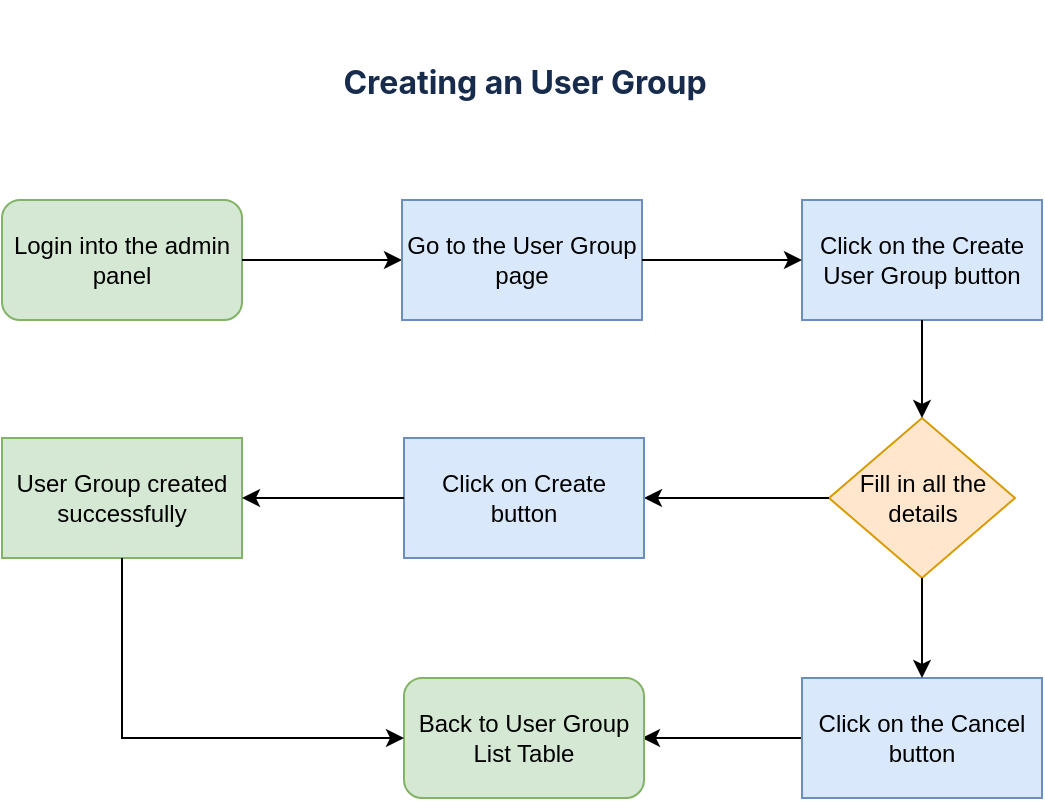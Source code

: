 <mxfile version="20.8.3" type="github" pages="2"><diagram id="rOIHmVFInO7fY2tX-GWs" name="Page-1"><mxGraphModel dx="1194" dy="1861" grid="1" gridSize="10" guides="1" tooltips="1" connect="1" arrows="1" fold="1" page="1" pageScale="1" pageWidth="827" pageHeight="1169" math="0" shadow="0"><root><mxCell id="0"/><mxCell id="1" parent="0"/><mxCell id="w_gV-JhpHCXiJDaaRXHK-1" style="edgeStyle=orthogonalEdgeStyle;rounded=0;orthogonalLoop=1;jettySize=auto;html=1;exitX=0.5;exitY=1;exitDx=0;exitDy=0;" parent="1" edge="1"><mxGeometry relative="1" as="geometry"><mxPoint x="498" y="-999" as="sourcePoint"/><mxPoint x="498" y="-999" as="targetPoint"/></mxGeometry></mxCell><mxCell id="w_gV-JhpHCXiJDaaRXHK-2" value="&lt;font style=&quot;font-size: 12px;&quot;&gt;Login into the admin panel&lt;/font&gt;" style="rounded=1;whiteSpace=wrap;html=1;fontSize=10;fillColor=#d5e8d4;strokeColor=#82b366;" parent="1" vertex="1"><mxGeometry x="193" y="-1069" width="120" height="60" as="geometry"/></mxCell><mxCell id="w_gV-JhpHCXiJDaaRXHK-3" value="" style="endArrow=classic;html=1;rounded=0;fontSize=10;exitX=1;exitY=0.5;exitDx=0;exitDy=0;" parent="1" source="w_gV-JhpHCXiJDaaRXHK-2" edge="1"><mxGeometry width="50" height="50" relative="1" as="geometry"><mxPoint x="503" y="-1039" as="sourcePoint"/><mxPoint x="393" y="-1039" as="targetPoint"/></mxGeometry></mxCell><mxCell id="w_gV-JhpHCXiJDaaRXHK-4" value="&lt;font style=&quot;font-size: 12px;&quot;&gt;Go to the User Group page&lt;/font&gt;" style="rounded=0;whiteSpace=wrap;html=1;fontSize=10;fillColor=#dae8fc;strokeColor=#6c8ebf;" parent="1" vertex="1"><mxGeometry x="393" y="-1069" width="120" height="60" as="geometry"/></mxCell><mxCell id="w_gV-JhpHCXiJDaaRXHK-5" value="&lt;font style=&quot;font-size: 12px;&quot;&gt;Click on the Create User Group button&lt;/font&gt;" style="rounded=0;whiteSpace=wrap;html=1;fontSize=10;fillColor=#dae8fc;strokeColor=#6c8ebf;" parent="1" vertex="1"><mxGeometry x="593" y="-1069" width="120" height="60" as="geometry"/></mxCell><mxCell id="w_gV-JhpHCXiJDaaRXHK-7" value="" style="endArrow=classic;html=1;rounded=0;fontSize=12;entryX=0;entryY=0.5;entryDx=0;entryDy=0;exitX=1;exitY=0.5;exitDx=0;exitDy=0;" parent="1" source="w_gV-JhpHCXiJDaaRXHK-4" target="w_gV-JhpHCXiJDaaRXHK-5" edge="1"><mxGeometry width="50" height="50" relative="1" as="geometry"><mxPoint x="503" y="-979" as="sourcePoint"/><mxPoint x="553" y="-1029" as="targetPoint"/></mxGeometry></mxCell><mxCell id="w_gV-JhpHCXiJDaaRXHK-27" value="&lt;h4 style=&quot;margin: 1.357em 0px 0px; padding: 0px; font-size: 16px; line-height: 1.428; color: rgb(23, 43, 77); letter-spacing: -0.003em; scroll-margin-top: 56px; font-family: -apple-system, &amp;quot;system-ui&amp;quot;, &amp;quot;Segoe UI&amp;quot;, Roboto, Oxygen, Ubuntu, &amp;quot;Fira Sans&amp;quot;, &amp;quot;Droid Sans&amp;quot;, &amp;quot;Helvetica Neue&amp;quot;, sans-serif; text-align: start; background-color: rgb(255, 255, 255);&quot; data-renderer-start-pos=&quot;4204&quot; id=&quot;Creating-a-Table-QR-Code&quot;&gt;Creating an User Group&lt;/h4&gt;" style="text;html=1;align=center;verticalAlign=middle;resizable=0;points=[];autosize=1;strokeColor=none;fillColor=none;" parent="1" vertex="1"><mxGeometry x="354" y="-1169" width="200" height="60" as="geometry"/></mxCell><mxCell id="mvEvOTegaLtpZeSwrCpA-1" value="&lt;span style=&quot;font-size: 12px;&quot;&gt;Fill in all the details&lt;/span&gt;" style="rhombus;whiteSpace=wrap;html=1;fontSize=10;fillColor=#ffe6cc;strokeColor=#d79b00;rounded=0;" parent="1" vertex="1"><mxGeometry x="606.5" y="-960" width="93" height="80" as="geometry"/></mxCell><mxCell id="mvEvOTegaLtpZeSwrCpA-3" value="" style="endArrow=classic;html=1;rounded=0;exitX=0.5;exitY=1;exitDx=0;exitDy=0;entryX=0.5;entryY=0;entryDx=0;entryDy=0;" parent="1" source="w_gV-JhpHCXiJDaaRXHK-5" target="mvEvOTegaLtpZeSwrCpA-1" edge="1"><mxGeometry width="50" height="50" relative="1" as="geometry"><mxPoint x="420" y="-760" as="sourcePoint"/><mxPoint x="470" y="-810" as="targetPoint"/></mxGeometry></mxCell><mxCell id="mvEvOTegaLtpZeSwrCpA-4" value="" style="endArrow=classic;html=1;rounded=0;exitX=0;exitY=0.5;exitDx=0;exitDy=0;entryX=1;entryY=0.5;entryDx=0;entryDy=0;" parent="1" source="mvEvOTegaLtpZeSwrCpA-1" target="mvEvOTegaLtpZeSwrCpA-5" edge="1"><mxGeometry width="50" height="50" relative="1" as="geometry"><mxPoint x="420" y="-760" as="sourcePoint"/><mxPoint x="580" y="-880" as="targetPoint"/></mxGeometry></mxCell><mxCell id="mvEvOTegaLtpZeSwrCpA-5" value="Click on Create button" style="rounded=0;whiteSpace=wrap;html=1;fillColor=#dae8fc;strokeColor=#6c8ebf;" parent="1" vertex="1"><mxGeometry x="394" y="-950" width="120" height="60" as="geometry"/></mxCell><mxCell id="mvEvOTegaLtpZeSwrCpA-6" value="User Group created successfully" style="rounded=0;whiteSpace=wrap;html=1;fillColor=#d5e8d4;strokeColor=#82b366;" parent="1" vertex="1"><mxGeometry x="193" y="-950" width="120" height="60" as="geometry"/></mxCell><mxCell id="mvEvOTegaLtpZeSwrCpA-7" value="" style="endArrow=classic;html=1;rounded=0;exitX=0;exitY=0.5;exitDx=0;exitDy=0;entryX=1;entryY=0.5;entryDx=0;entryDy=0;" parent="1" source="mvEvOTegaLtpZeSwrCpA-5" target="mvEvOTegaLtpZeSwrCpA-6" edge="1"><mxGeometry width="50" height="50" relative="1" as="geometry"><mxPoint x="420" y="-720" as="sourcePoint"/><mxPoint x="470" y="-770" as="targetPoint"/></mxGeometry></mxCell><mxCell id="mvEvOTegaLtpZeSwrCpA-12" value="" style="edgeStyle=orthogonalEdgeStyle;rounded=0;orthogonalLoop=1;jettySize=auto;html=1;" parent="1" source="mvEvOTegaLtpZeSwrCpA-8" edge="1"><mxGeometry relative="1" as="geometry"><mxPoint x="513" y="-800" as="targetPoint"/></mxGeometry></mxCell><mxCell id="mvEvOTegaLtpZeSwrCpA-8" value="Click on the Cancel button" style="rounded=0;whiteSpace=wrap;html=1;fillColor=#dae8fc;strokeColor=#6c8ebf;" parent="1" vertex="1"><mxGeometry x="593" y="-830" width="120" height="60" as="geometry"/></mxCell><mxCell id="mvEvOTegaLtpZeSwrCpA-9" value="" style="endArrow=classic;html=1;rounded=0;exitX=0.5;exitY=1;exitDx=0;exitDy=0;entryX=0.5;entryY=0;entryDx=0;entryDy=0;" parent="1" source="mvEvOTegaLtpZeSwrCpA-1" target="mvEvOTegaLtpZeSwrCpA-8" edge="1"><mxGeometry width="50" height="50" relative="1" as="geometry"><mxPoint x="420" y="-720" as="sourcePoint"/><mxPoint x="470" y="-770" as="targetPoint"/></mxGeometry></mxCell><mxCell id="mvEvOTegaLtpZeSwrCpA-13" value="Back to User Group List Table" style="rounded=1;whiteSpace=wrap;html=1;fillColor=#d5e8d4;strokeColor=#82b366;" parent="1" vertex="1"><mxGeometry x="394" y="-830" width="120" height="60" as="geometry"/></mxCell><mxCell id="mvEvOTegaLtpZeSwrCpA-14" value="" style="endArrow=classic;html=1;rounded=0;exitX=0.5;exitY=1;exitDx=0;exitDy=0;entryX=0;entryY=0.5;entryDx=0;entryDy=0;" parent="1" source="mvEvOTegaLtpZeSwrCpA-6" target="mvEvOTegaLtpZeSwrCpA-13" edge="1"><mxGeometry width="50" height="50" relative="1" as="geometry"><mxPoint x="420" y="-730" as="sourcePoint"/><mxPoint x="470" y="-780" as="targetPoint"/><Array as="points"><mxPoint x="253" y="-800"/></Array></mxGeometry></mxCell></root></mxGraphModel></diagram><diagram id="4ZLItM8wxNHomdDWes8h" name="Page-2"><mxGraphModel dx="1194" dy="1861" grid="1" gridSize="10" guides="1" tooltips="1" connect="1" arrows="1" fold="1" page="1" pageScale="1" pageWidth="827" pageHeight="1169" math="0" shadow="0"><root><mxCell id="0"/><mxCell id="1" parent="0"/><mxCell id="6-Thc1_FdmvYe73xw8Iz-1" style="edgeStyle=orthogonalEdgeStyle;rounded=0;orthogonalLoop=1;jettySize=auto;html=1;exitX=0.5;exitY=1;exitDx=0;exitDy=0;" edge="1" parent="1"><mxGeometry relative="1" as="geometry"><mxPoint x="498" y="-999" as="sourcePoint"/><mxPoint x="498" y="-999" as="targetPoint"/></mxGeometry></mxCell><mxCell id="6-Thc1_FdmvYe73xw8Iz-2" value="&lt;font style=&quot;font-size: 12px;&quot;&gt;Login into the admin panel&lt;/font&gt;" style="rounded=1;whiteSpace=wrap;html=1;fontSize=10;fillColor=#d5e8d4;strokeColor=#82b366;" vertex="1" parent="1"><mxGeometry x="193" y="-1069" width="120" height="60" as="geometry"/></mxCell><mxCell id="6-Thc1_FdmvYe73xw8Iz-3" value="" style="endArrow=classic;html=1;rounded=0;fontSize=10;exitX=1;exitY=0.5;exitDx=0;exitDy=0;" edge="1" parent="1" source="6-Thc1_FdmvYe73xw8Iz-2"><mxGeometry width="50" height="50" relative="1" as="geometry"><mxPoint x="503" y="-1039" as="sourcePoint"/><mxPoint x="393" y="-1039" as="targetPoint"/></mxGeometry></mxCell><mxCell id="6-Thc1_FdmvYe73xw8Iz-4" value="&lt;font style=&quot;font-size: 12px;&quot;&gt;Go to the User Group page&lt;/font&gt;" style="rounded=0;whiteSpace=wrap;html=1;fontSize=10;fillColor=#dae8fc;strokeColor=#6c8ebf;" vertex="1" parent="1"><mxGeometry x="393" y="-1069" width="120" height="60" as="geometry"/></mxCell><mxCell id="6-Thc1_FdmvYe73xw8Iz-5" value="&lt;font style=&quot;font-size: 12px;&quot;&gt;Click on the Create User Group button&lt;/font&gt;" style="rounded=0;whiteSpace=wrap;html=1;fontSize=10;fillColor=#dae8fc;strokeColor=#6c8ebf;" vertex="1" parent="1"><mxGeometry x="593" y="-1069" width="120" height="60" as="geometry"/></mxCell><mxCell id="6-Thc1_FdmvYe73xw8Iz-6" value="" style="endArrow=classic;html=1;rounded=0;fontSize=12;entryX=0;entryY=0.5;entryDx=0;entryDy=0;exitX=1;exitY=0.5;exitDx=0;exitDy=0;" edge="1" parent="1" source="6-Thc1_FdmvYe73xw8Iz-4" target="6-Thc1_FdmvYe73xw8Iz-5"><mxGeometry width="50" height="50" relative="1" as="geometry"><mxPoint x="503" y="-979" as="sourcePoint"/><mxPoint x="553" y="-1029" as="targetPoint"/></mxGeometry></mxCell><mxCell id="6-Thc1_FdmvYe73xw8Iz-7" value="&lt;h4 style=&quot;margin: 1.357em 0px 0px; padding: 0px; font-size: 16px; line-height: 1.428; color: rgb(23, 43, 77); letter-spacing: -0.003em; scroll-margin-top: 56px; font-family: -apple-system, &amp;quot;system-ui&amp;quot;, &amp;quot;Segoe UI&amp;quot;, Roboto, Oxygen, Ubuntu, &amp;quot;Fira Sans&amp;quot;, &amp;quot;Droid Sans&amp;quot;, &amp;quot;Helvetica Neue&amp;quot;, sans-serif; text-align: start; background-color: rgb(255, 255, 255);&quot; data-renderer-start-pos=&quot;4204&quot; id=&quot;Creating-a-Table-QR-Code&quot;&gt;Editing an User Group&lt;/h4&gt;" style="text;html=1;align=center;verticalAlign=middle;resizable=0;points=[];autosize=1;strokeColor=none;fillColor=none;" vertex="1" parent="1"><mxGeometry x="359" y="-1169" width="190" height="60" as="geometry"/></mxCell><mxCell id="6-Thc1_FdmvYe73xw8Iz-8" value="&lt;span style=&quot;font-size: 12px;&quot;&gt;Update details and map outlets&lt;/span&gt;" style="rhombus;whiteSpace=wrap;html=1;fontSize=10;fillColor=#ffe6cc;strokeColor=#d79b00;rounded=0;" vertex="1" parent="1"><mxGeometry x="603.25" y="-960" width="99.5" height="110" as="geometry"/></mxCell><mxCell id="6-Thc1_FdmvYe73xw8Iz-9" value="" style="endArrow=classic;html=1;rounded=0;exitX=0.5;exitY=1;exitDx=0;exitDy=0;entryX=0.5;entryY=0;entryDx=0;entryDy=0;" edge="1" parent="1" source="6-Thc1_FdmvYe73xw8Iz-5" target="6-Thc1_FdmvYe73xw8Iz-8"><mxGeometry width="50" height="50" relative="1" as="geometry"><mxPoint x="420" y="-760" as="sourcePoint"/><mxPoint x="470" y="-810" as="targetPoint"/></mxGeometry></mxCell><mxCell id="6-Thc1_FdmvYe73xw8Iz-10" value="" style="endArrow=classic;html=1;rounded=0;exitX=0;exitY=0.5;exitDx=0;exitDy=0;entryX=1;entryY=0.5;entryDx=0;entryDy=0;" edge="1" parent="1" source="6-Thc1_FdmvYe73xw8Iz-8" target="6-Thc1_FdmvYe73xw8Iz-11"><mxGeometry width="50" height="50" relative="1" as="geometry"><mxPoint x="420" y="-760" as="sourcePoint"/><mxPoint x="580" y="-880" as="targetPoint"/></mxGeometry></mxCell><mxCell id="6-Thc1_FdmvYe73xw8Iz-11" value="Click on the Update button" style="rounded=0;whiteSpace=wrap;html=1;fillColor=#dae8fc;strokeColor=#6c8ebf;" vertex="1" parent="1"><mxGeometry x="394" y="-935" width="120" height="60" as="geometry"/></mxCell><mxCell id="6-Thc1_FdmvYe73xw8Iz-12" value="User Group updated successfully" style="rounded=0;whiteSpace=wrap;html=1;fillColor=#d5e8d4;strokeColor=#82b366;" vertex="1" parent="1"><mxGeometry x="193" y="-935" width="120" height="60" as="geometry"/></mxCell><mxCell id="6-Thc1_FdmvYe73xw8Iz-13" value="" style="endArrow=classic;html=1;rounded=0;exitX=0;exitY=0.5;exitDx=0;exitDy=0;entryX=1;entryY=0.5;entryDx=0;entryDy=0;" edge="1" parent="1" source="6-Thc1_FdmvYe73xw8Iz-11" target="6-Thc1_FdmvYe73xw8Iz-12"><mxGeometry width="50" height="50" relative="1" as="geometry"><mxPoint x="420" y="-720" as="sourcePoint"/><mxPoint x="470" y="-770" as="targetPoint"/></mxGeometry></mxCell><mxCell id="6-Thc1_FdmvYe73xw8Iz-14" value="" style="edgeStyle=orthogonalEdgeStyle;rounded=0;orthogonalLoop=1;jettySize=auto;html=1;entryX=1;entryY=0.5;entryDx=0;entryDy=0;" edge="1" parent="1" source="6-Thc1_FdmvYe73xw8Iz-15" target="6-Thc1_FdmvYe73xw8Iz-17"><mxGeometry relative="1" as="geometry"><mxPoint x="513" y="-800" as="targetPoint"/></mxGeometry></mxCell><mxCell id="6-Thc1_FdmvYe73xw8Iz-15" value="Click on the Cancel button" style="rounded=0;whiteSpace=wrap;html=1;fillColor=#dae8fc;strokeColor=#6c8ebf;" vertex="1" parent="1"><mxGeometry x="593" y="-820" width="120" height="60" as="geometry"/></mxCell><mxCell id="6-Thc1_FdmvYe73xw8Iz-16" value="" style="endArrow=classic;html=1;rounded=0;exitX=0.5;exitY=1;exitDx=0;exitDy=0;entryX=0.5;entryY=0;entryDx=0;entryDy=0;" edge="1" parent="1" source="6-Thc1_FdmvYe73xw8Iz-8" target="6-Thc1_FdmvYe73xw8Iz-15"><mxGeometry width="50" height="50" relative="1" as="geometry"><mxPoint x="420" y="-720" as="sourcePoint"/><mxPoint x="470" y="-770" as="targetPoint"/></mxGeometry></mxCell><mxCell id="6-Thc1_FdmvYe73xw8Iz-17" value="Back to User Group List Table" style="rounded=1;whiteSpace=wrap;html=1;fillColor=#d5e8d4;strokeColor=#82b366;" vertex="1" parent="1"><mxGeometry x="393" y="-820" width="120" height="60" as="geometry"/></mxCell><mxCell id="6-Thc1_FdmvYe73xw8Iz-18" value="" style="endArrow=classic;html=1;rounded=0;exitX=0.5;exitY=1;exitDx=0;exitDy=0;entryX=0;entryY=0.5;entryDx=0;entryDy=0;" edge="1" parent="1" source="6-Thc1_FdmvYe73xw8Iz-12" target="6-Thc1_FdmvYe73xw8Iz-17"><mxGeometry width="50" height="50" relative="1" as="geometry"><mxPoint x="420" y="-730" as="sourcePoint"/><mxPoint x="470" y="-780" as="targetPoint"/><Array as="points"><mxPoint x="253" y="-790"/></Array></mxGeometry></mxCell></root></mxGraphModel></diagram></mxfile>